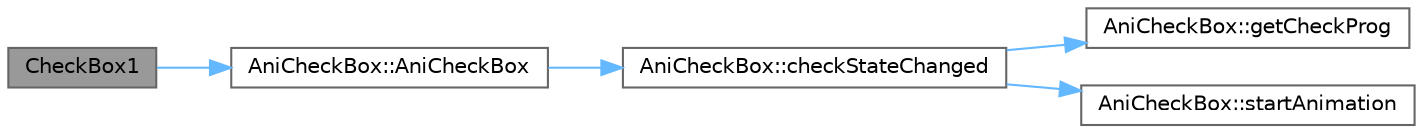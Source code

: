 digraph "CheckBox1"
{
 // LATEX_PDF_SIZE
  bgcolor="transparent";
  edge [fontname=Helvetica,fontsize=10,labelfontname=Helvetica,labelfontsize=10];
  node [fontname=Helvetica,fontsize=10,shape=box,height=0.2,width=0.4];
  rankdir="LR";
  Node1 [id="Node000001",label="CheckBox1",height=0.2,width=0.4,color="gray40", fillcolor="grey60", style="filled", fontcolor="black",tooltip="构造函数，初始化复选框"];
  Node1 -> Node2 [id="edge1_Node000001_Node000002",color="steelblue1",style="solid",tooltip=" "];
  Node2 [id="Node000002",label="AniCheckBox::AniCheckBox",height=0.2,width=0.4,color="grey40", fillcolor="white", style="filled",URL="$class_ani_check_box.html#ac752869c63b505509482f4527a4f27a7",tooltip="构造函数，初始化复选框"];
  Node2 -> Node3 [id="edge2_Node000002_Node000003",color="steelblue1",style="solid",tooltip=" "];
  Node3 [id="Node000003",label="AniCheckBox::checkStateChanged",height=0.2,width=0.4,color="grey40", fillcolor="white", style="filled",URL="$class_ani_check_box.html#aa57ca3e5da756f1102e66f263431bd3e",tooltip="复选框状态变化处理"];
  Node3 -> Node4 [id="edge3_Node000003_Node000004",color="steelblue1",style="solid",tooltip=" "];
  Node4 [id="Node000004",label="AniCheckBox::getCheckProg",height=0.2,width=0.4,color="grey40", fillcolor="white", style="filled",URL="$class_ani_check_box.html#af2db1b949a7a4be0ddb066b6584829fa",tooltip="获取选中进度"];
  Node3 -> Node5 [id="edge4_Node000003_Node000005",color="steelblue1",style="solid",tooltip=" "];
  Node5 [id="Node000005",label="AniCheckBox::startAnimation",height=0.2,width=0.4,color="grey40", fillcolor="white", style="filled",URL="$class_ani_check_box.html#a5ef01aa9918425b827ecd50e91925e10",tooltip="启动动画"];
}
